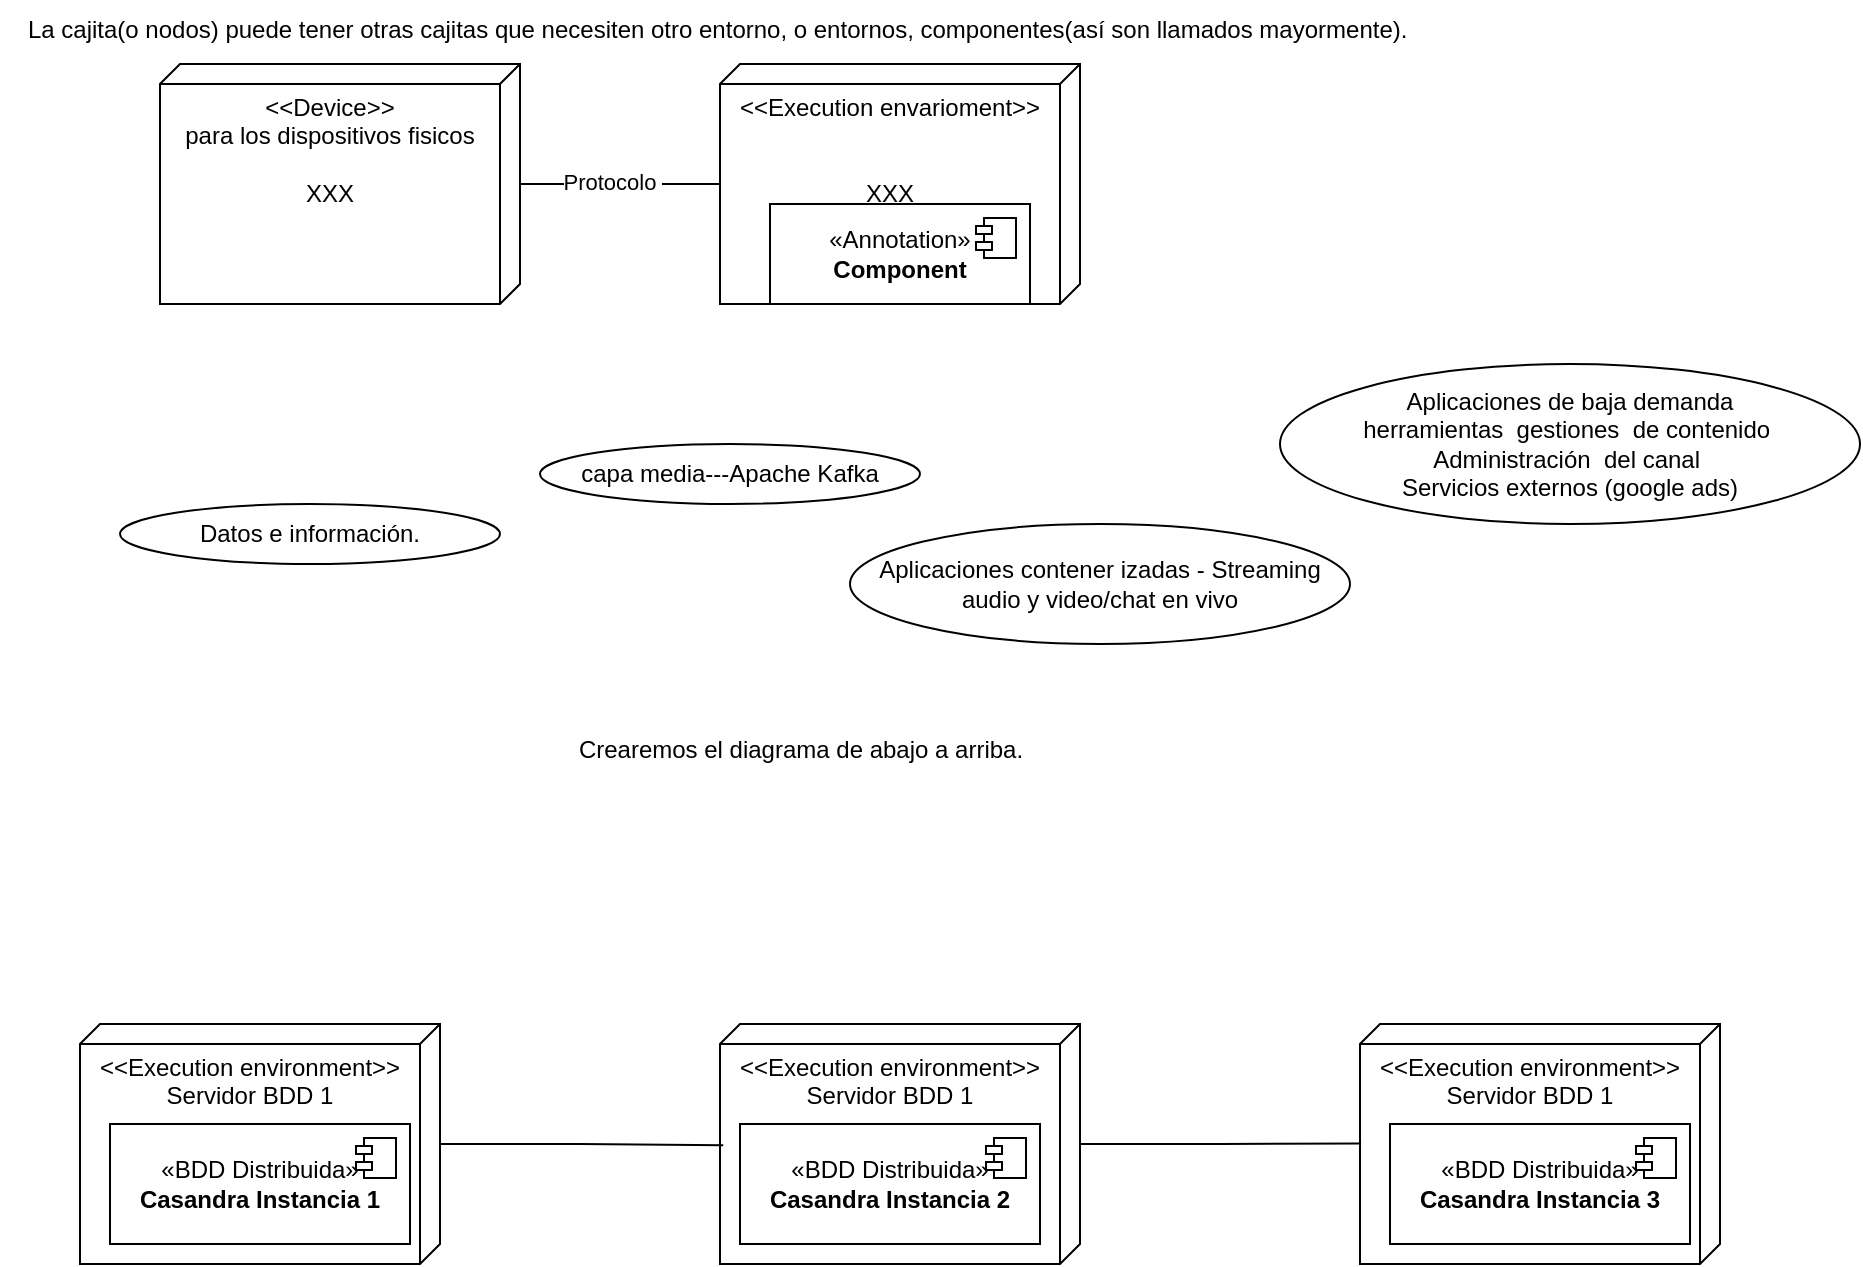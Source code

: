 <mxfile version="24.8.6">
  <diagram name="Page-1" id="89SvNmjDUWcuLCrcjwWC">
    <mxGraphModel dx="878" dy="552" grid="1" gridSize="10" guides="1" tooltips="1" connect="1" arrows="1" fold="1" page="1" pageScale="1" pageWidth="850" pageHeight="1100" math="0" shadow="0">
      <root>
        <mxCell id="0" />
        <mxCell id="1" parent="0" />
        <mxCell id="YuM3O4q3JmLdvVF8k4OD-5" style="edgeStyle=orthogonalEdgeStyle;rounded=0;orthogonalLoop=1;jettySize=auto;html=1;endArrow=none;endFill=0;" edge="1" parent="1" source="FfrYomSvs4A9J6Yxcved-1" target="YuM3O4q3JmLdvVF8k4OD-1">
          <mxGeometry relative="1" as="geometry" />
        </mxCell>
        <mxCell id="YuM3O4q3JmLdvVF8k4OD-6" value="Protocolo&amp;nbsp;" style="edgeLabel;html=1;align=center;verticalAlign=middle;resizable=0;points=[];" vertex="1" connectable="0" parent="YuM3O4q3JmLdvVF8k4OD-5">
          <mxGeometry x="-0.095" y="1" relative="1" as="geometry">
            <mxPoint as="offset" />
          </mxGeometry>
        </mxCell>
        <mxCell id="FfrYomSvs4A9J6Yxcved-1" value="&amp;lt;&amp;lt;Device&amp;gt;&amp;gt;&lt;div&gt;para los dispositivos fisicos&lt;/div&gt;&lt;div&gt;&lt;br&gt;&lt;/div&gt;&lt;div&gt;XXX&lt;/div&gt;&lt;div&gt;&lt;br&gt;&lt;/div&gt;" style="verticalAlign=top;align=center;spacingTop=8;spacingLeft=2;spacingRight=12;shape=cube;size=10;direction=south;fontStyle=0;html=1;whiteSpace=wrap;" parent="1" vertex="1">
          <mxGeometry x="80" y="40" width="180" height="120" as="geometry" />
        </mxCell>
        <mxCell id="YuM3O4q3JmLdvVF8k4OD-1" value="&amp;lt;&amp;lt;Execution envarioment&amp;gt;&amp;gt;&lt;div&gt;&lt;br&gt;&lt;/div&gt;&lt;div&gt;&lt;br&gt;&lt;/div&gt;&lt;div&gt;XXX&lt;/div&gt;" style="verticalAlign=top;align=center;spacingTop=8;spacingLeft=2;spacingRight=12;shape=cube;size=10;direction=south;fontStyle=0;html=1;whiteSpace=wrap;" vertex="1" parent="1">
          <mxGeometry x="360" y="40" width="180" height="120" as="geometry" />
        </mxCell>
        <mxCell id="YuM3O4q3JmLdvVF8k4OD-2" value="La cajita(o nodos) puede tener otras cajitas que necesiten otro entorno, o entornos, componentes(así son llamados mayormente).&amp;nbsp;" style="text;html=1;align=center;verticalAlign=middle;resizable=0;points=[];autosize=1;strokeColor=none;fillColor=none;" vertex="1" parent="1">
          <mxGeometry y="8" width="720" height="30" as="geometry" />
        </mxCell>
        <mxCell id="YuM3O4q3JmLdvVF8k4OD-3" value="&amp;laquo;Annotation&amp;raquo;&lt;br/&gt;&lt;b&gt;Component&lt;/b&gt;" style="html=1;dropTarget=0;whiteSpace=wrap;" vertex="1" parent="1">
          <mxGeometry x="385" y="110" width="130" height="50" as="geometry" />
        </mxCell>
        <mxCell id="YuM3O4q3JmLdvVF8k4OD-4" value="" style="shape=module;jettyWidth=8;jettyHeight=4;" vertex="1" parent="YuM3O4q3JmLdvVF8k4OD-3">
          <mxGeometry x="1" width="20" height="20" relative="1" as="geometry">
            <mxPoint x="-27" y="7" as="offset" />
          </mxGeometry>
        </mxCell>
        <mxCell id="YuM3O4q3JmLdvVF8k4OD-7" value="Datos e información." style="ellipse;whiteSpace=wrap;html=1;" vertex="1" parent="1">
          <mxGeometry x="60" y="260" width="190" height="30" as="geometry" />
        </mxCell>
        <mxCell id="YuM3O4q3JmLdvVF8k4OD-8" value="capa media---Apache Kafka" style="ellipse;whiteSpace=wrap;html=1;" vertex="1" parent="1">
          <mxGeometry x="270" y="230" width="190" height="30" as="geometry" />
        </mxCell>
        <mxCell id="YuM3O4q3JmLdvVF8k4OD-9" value="Aplicaciones contener izadas - Streaming audio y video/chat en vivo" style="ellipse;whiteSpace=wrap;html=1;" vertex="1" parent="1">
          <mxGeometry x="425" y="270" width="250" height="60" as="geometry" />
        </mxCell>
        <mxCell id="YuM3O4q3JmLdvVF8k4OD-10" value="Aplicaciones de baja demanda&lt;div&gt;herramientas&amp;nbsp; gestiones&amp;nbsp; de contenido&amp;nbsp;&lt;/div&gt;&lt;div&gt;Administración&amp;nbsp; del canal&amp;nbsp;&lt;/div&gt;&lt;div&gt;Servicios externos (google ads)&lt;/div&gt;" style="ellipse;whiteSpace=wrap;html=1;" vertex="1" parent="1">
          <mxGeometry x="640" y="190" width="290" height="80" as="geometry" />
        </mxCell>
        <mxCell id="YuM3O4q3JmLdvVF8k4OD-11" value="Crearemos el diagrama de abajo a arriba." style="text;html=1;align=center;verticalAlign=middle;resizable=0;points=[];autosize=1;strokeColor=none;fillColor=none;" vertex="1" parent="1">
          <mxGeometry x="275" y="368" width="250" height="30" as="geometry" />
        </mxCell>
        <mxCell id="YuM3O4q3JmLdvVF8k4OD-19" value="&amp;lt;&amp;lt;Execution environment&amp;gt;&amp;gt;&lt;div&gt;&lt;div&gt;Servidor BDD 1&lt;/div&gt;&lt;/div&gt;" style="verticalAlign=top;align=center;spacingTop=8;spacingLeft=2;spacingRight=12;shape=cube;size=10;direction=south;fontStyle=0;html=1;whiteSpace=wrap;" vertex="1" parent="1">
          <mxGeometry x="40" y="520" width="180" height="120" as="geometry" />
        </mxCell>
        <mxCell id="YuM3O4q3JmLdvVF8k4OD-21" value="«BDD Distribuida»&lt;br&gt;&lt;b&gt;Casandra Instancia 1&lt;/b&gt;" style="html=1;dropTarget=0;whiteSpace=wrap;" vertex="1" parent="1">
          <mxGeometry x="55" y="570" width="150" height="60" as="geometry" />
        </mxCell>
        <mxCell id="YuM3O4q3JmLdvVF8k4OD-22" value="" style="shape=module;jettyWidth=8;jettyHeight=4;" vertex="1" parent="YuM3O4q3JmLdvVF8k4OD-21">
          <mxGeometry x="1" width="20" height="20" relative="1" as="geometry">
            <mxPoint x="-27" y="7" as="offset" />
          </mxGeometry>
        </mxCell>
        <mxCell id="YuM3O4q3JmLdvVF8k4OD-23" value="&amp;lt;&amp;lt;Execution environment&amp;gt;&amp;gt;&lt;div&gt;&lt;div&gt;Servidor BDD 1&lt;/div&gt;&lt;/div&gt;" style="verticalAlign=top;align=center;spacingTop=8;spacingLeft=2;spacingRight=12;shape=cube;size=10;direction=south;fontStyle=0;html=1;whiteSpace=wrap;" vertex="1" parent="1">
          <mxGeometry x="360" y="520" width="180" height="120" as="geometry" />
        </mxCell>
        <mxCell id="YuM3O4q3JmLdvVF8k4OD-24" value="«BDD Distribuida»&lt;br&gt;&lt;b&gt;Casandra Instancia 2&lt;/b&gt;" style="html=1;dropTarget=0;whiteSpace=wrap;" vertex="1" parent="1">
          <mxGeometry x="370" y="570" width="150" height="60" as="geometry" />
        </mxCell>
        <mxCell id="YuM3O4q3JmLdvVF8k4OD-25" value="" style="shape=module;jettyWidth=8;jettyHeight=4;" vertex="1" parent="YuM3O4q3JmLdvVF8k4OD-24">
          <mxGeometry x="1" width="20" height="20" relative="1" as="geometry">
            <mxPoint x="-27" y="7" as="offset" />
          </mxGeometry>
        </mxCell>
        <mxCell id="YuM3O4q3JmLdvVF8k4OD-26" value="&amp;lt;&amp;lt;Execution environment&amp;gt;&amp;gt;&lt;div&gt;&lt;div&gt;Servidor BDD 1&lt;/div&gt;&lt;/div&gt;" style="verticalAlign=top;align=center;spacingTop=8;spacingLeft=2;spacingRight=12;shape=cube;size=10;direction=south;fontStyle=0;html=1;whiteSpace=wrap;" vertex="1" parent="1">
          <mxGeometry x="680" y="520" width="180" height="120" as="geometry" />
        </mxCell>
        <mxCell id="YuM3O4q3JmLdvVF8k4OD-27" value="«BDD Distribuida»&lt;br&gt;&lt;b&gt;Casandra Instancia 3&lt;/b&gt;" style="html=1;dropTarget=0;whiteSpace=wrap;" vertex="1" parent="1">
          <mxGeometry x="695" y="570" width="150" height="60" as="geometry" />
        </mxCell>
        <mxCell id="YuM3O4q3JmLdvVF8k4OD-28" value="" style="shape=module;jettyWidth=8;jettyHeight=4;" vertex="1" parent="YuM3O4q3JmLdvVF8k4OD-27">
          <mxGeometry x="1" width="20" height="20" relative="1" as="geometry">
            <mxPoint x="-27" y="7" as="offset" />
          </mxGeometry>
        </mxCell>
        <mxCell id="YuM3O4q3JmLdvVF8k4OD-31" style="edgeStyle=orthogonalEdgeStyle;rounded=0;orthogonalLoop=1;jettySize=auto;html=1;entryX=0.505;entryY=0.991;entryDx=0;entryDy=0;entryPerimeter=0;endArrow=none;endFill=0;" edge="1" parent="1" source="YuM3O4q3JmLdvVF8k4OD-19" target="YuM3O4q3JmLdvVF8k4OD-23">
          <mxGeometry relative="1" as="geometry" />
        </mxCell>
        <mxCell id="YuM3O4q3JmLdvVF8k4OD-32" style="edgeStyle=orthogonalEdgeStyle;rounded=0;orthogonalLoop=1;jettySize=auto;html=1;entryX=0.498;entryY=0.997;entryDx=0;entryDy=0;entryPerimeter=0;endArrow=none;endFill=0;" edge="1" parent="1" source="YuM3O4q3JmLdvVF8k4OD-23" target="YuM3O4q3JmLdvVF8k4OD-26">
          <mxGeometry relative="1" as="geometry" />
        </mxCell>
      </root>
    </mxGraphModel>
  </diagram>
</mxfile>

